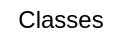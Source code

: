 <mxfile>
    <diagram id="4xAlueajEXwUmsY7dy-2" name="Page-1">
        <mxGraphModel dx="522" dy="459" grid="1" gridSize="10" guides="1" tooltips="1" connect="1" arrows="1" fold="1" page="1" pageScale="1" pageWidth="827" pageHeight="1169" math="0" shadow="0">
            <root>
                <mxCell id="0"/>
                <mxCell id="1" parent="0"/>
                <mxCell id="2" value="Classes" style="text;html=1;resizable=0;autosize=1;align=center;verticalAlign=middle;points=[];fillColor=none;strokeColor=none;rounded=0;" vertex="1" parent="1">
                    <mxGeometry x="240" y="20" width="60" height="20" as="geometry"/>
                </mxCell>
            </root>
        </mxGraphModel>
    </diagram>
</mxfile>